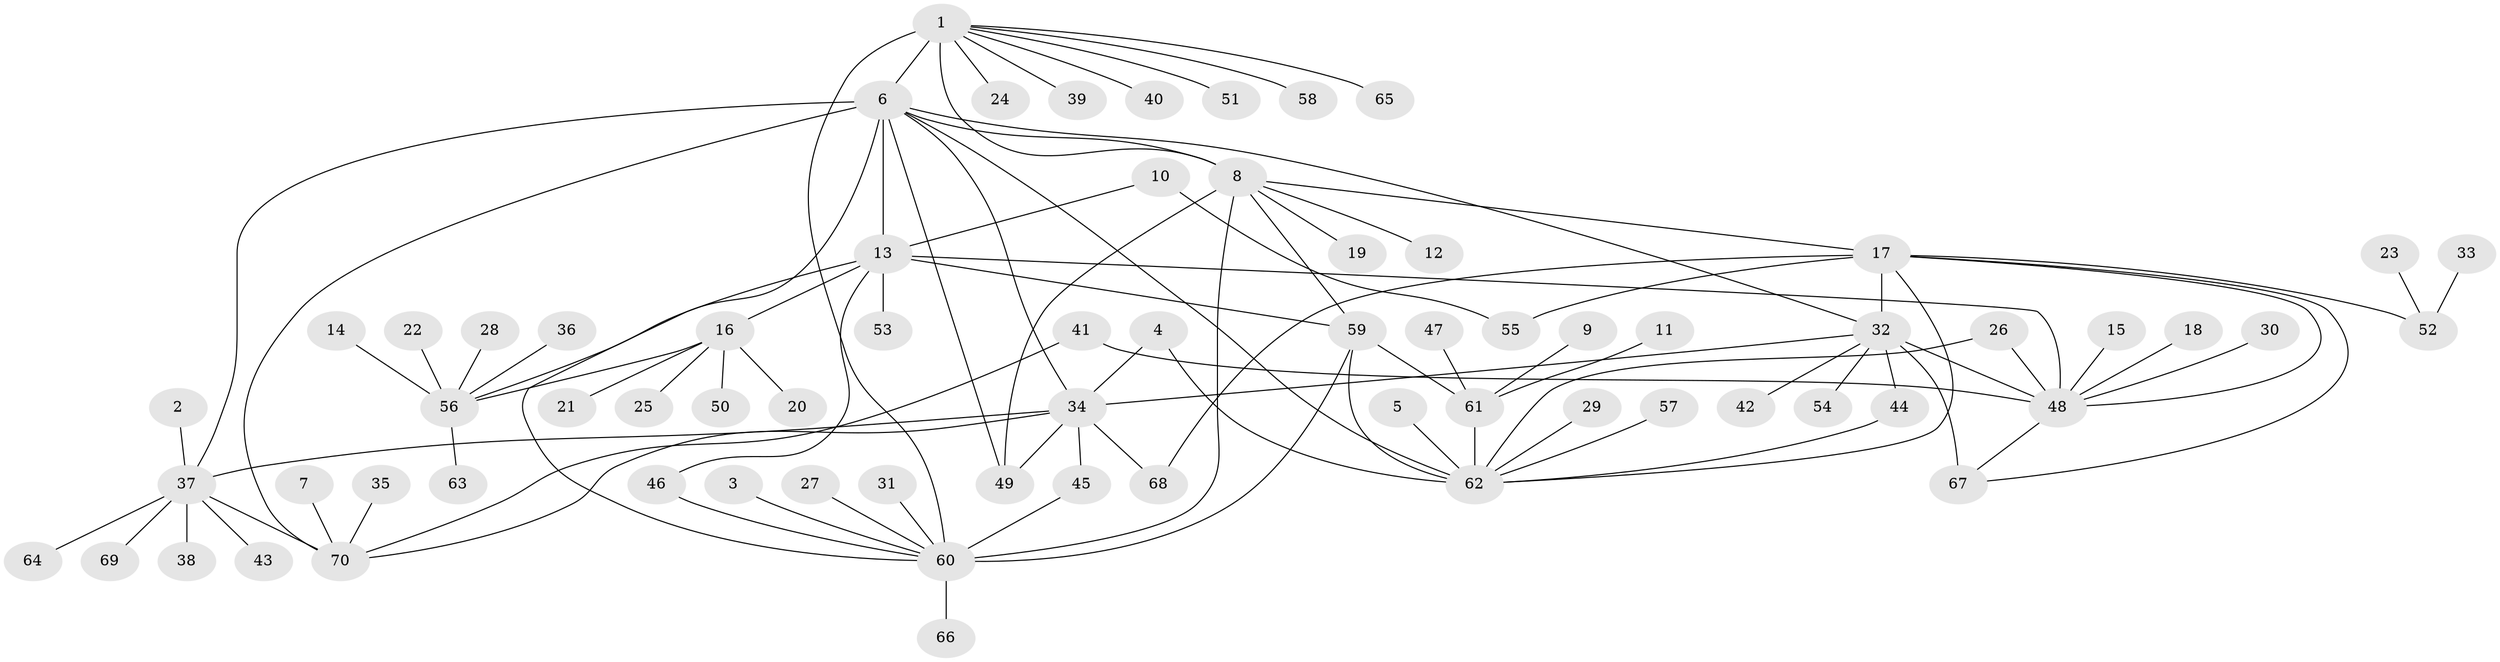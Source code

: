 // original degree distribution, {11: 0.007142857142857143, 7: 0.05714285714285714, 8: 0.02142857142857143, 9: 0.06428571428571428, 14: 0.007142857142857143, 6: 0.014285714285714285, 13: 0.02857142857142857, 15: 0.007142857142857143, 10: 0.04285714285714286, 2: 0.1357142857142857, 1: 0.5714285714285714, 5: 0.007142857142857143, 3: 0.02857142857142857, 4: 0.007142857142857143}
// Generated by graph-tools (version 1.1) at 2025/02/03/09/25 03:02:46]
// undirected, 70 vertices, 97 edges
graph export_dot {
graph [start="1"]
  node [color=gray90,style=filled];
  1;
  2;
  3;
  4;
  5;
  6;
  7;
  8;
  9;
  10;
  11;
  12;
  13;
  14;
  15;
  16;
  17;
  18;
  19;
  20;
  21;
  22;
  23;
  24;
  25;
  26;
  27;
  28;
  29;
  30;
  31;
  32;
  33;
  34;
  35;
  36;
  37;
  38;
  39;
  40;
  41;
  42;
  43;
  44;
  45;
  46;
  47;
  48;
  49;
  50;
  51;
  52;
  53;
  54;
  55;
  56;
  57;
  58;
  59;
  60;
  61;
  62;
  63;
  64;
  65;
  66;
  67;
  68;
  69;
  70;
  1 -- 6 [weight=4.0];
  1 -- 8 [weight=4.0];
  1 -- 24 [weight=1.0];
  1 -- 39 [weight=1.0];
  1 -- 40 [weight=1.0];
  1 -- 51 [weight=1.0];
  1 -- 58 [weight=1.0];
  1 -- 60 [weight=4.0];
  1 -- 65 [weight=1.0];
  2 -- 37 [weight=1.0];
  3 -- 60 [weight=1.0];
  4 -- 34 [weight=1.0];
  4 -- 62 [weight=1.0];
  5 -- 62 [weight=1.0];
  6 -- 8 [weight=1.0];
  6 -- 13 [weight=2.0];
  6 -- 32 [weight=1.0];
  6 -- 34 [weight=2.0];
  6 -- 37 [weight=2.0];
  6 -- 49 [weight=1.0];
  6 -- 60 [weight=1.0];
  6 -- 62 [weight=1.0];
  6 -- 70 [weight=2.0];
  7 -- 70 [weight=1.0];
  8 -- 12 [weight=1.0];
  8 -- 17 [weight=1.0];
  8 -- 19 [weight=1.0];
  8 -- 49 [weight=1.0];
  8 -- 59 [weight=1.0];
  8 -- 60 [weight=1.0];
  9 -- 61 [weight=1.0];
  10 -- 13 [weight=1.0];
  10 -- 55 [weight=1.0];
  11 -- 61 [weight=1.0];
  13 -- 16 [weight=9.0];
  13 -- 46 [weight=1.0];
  13 -- 48 [weight=1.0];
  13 -- 53 [weight=1.0];
  13 -- 56 [weight=3.0];
  13 -- 59 [weight=1.0];
  14 -- 56 [weight=1.0];
  15 -- 48 [weight=1.0];
  16 -- 20 [weight=1.0];
  16 -- 21 [weight=1.0];
  16 -- 25 [weight=1.0];
  16 -- 50 [weight=1.0];
  16 -- 56 [weight=3.0];
  17 -- 32 [weight=4.0];
  17 -- 48 [weight=1.0];
  17 -- 52 [weight=1.0];
  17 -- 55 [weight=1.0];
  17 -- 62 [weight=1.0];
  17 -- 67 [weight=1.0];
  17 -- 68 [weight=1.0];
  18 -- 48 [weight=1.0];
  22 -- 56 [weight=1.0];
  23 -- 52 [weight=1.0];
  26 -- 48 [weight=1.0];
  26 -- 62 [weight=1.0];
  27 -- 60 [weight=1.0];
  28 -- 56 [weight=1.0];
  29 -- 62 [weight=1.0];
  30 -- 48 [weight=1.0];
  31 -- 60 [weight=1.0];
  32 -- 34 [weight=1.0];
  32 -- 42 [weight=1.0];
  32 -- 44 [weight=1.0];
  32 -- 48 [weight=4.0];
  32 -- 54 [weight=1.0];
  32 -- 67 [weight=4.0];
  33 -- 52 [weight=1.0];
  34 -- 37 [weight=4.0];
  34 -- 45 [weight=1.0];
  34 -- 49 [weight=1.0];
  34 -- 68 [weight=1.0];
  34 -- 70 [weight=4.0];
  35 -- 70 [weight=1.0];
  36 -- 56 [weight=1.0];
  37 -- 38 [weight=1.0];
  37 -- 43 [weight=1.0];
  37 -- 64 [weight=1.0];
  37 -- 69 [weight=1.0];
  37 -- 70 [weight=4.0];
  41 -- 48 [weight=1.0];
  41 -- 70 [weight=1.0];
  44 -- 62 [weight=1.0];
  45 -- 60 [weight=1.0];
  46 -- 60 [weight=1.0];
  47 -- 61 [weight=1.0];
  48 -- 67 [weight=1.0];
  56 -- 63 [weight=1.0];
  57 -- 62 [weight=1.0];
  59 -- 60 [weight=1.0];
  59 -- 61 [weight=3.0];
  59 -- 62 [weight=3.0];
  60 -- 66 [weight=1.0];
  61 -- 62 [weight=9.0];
}
